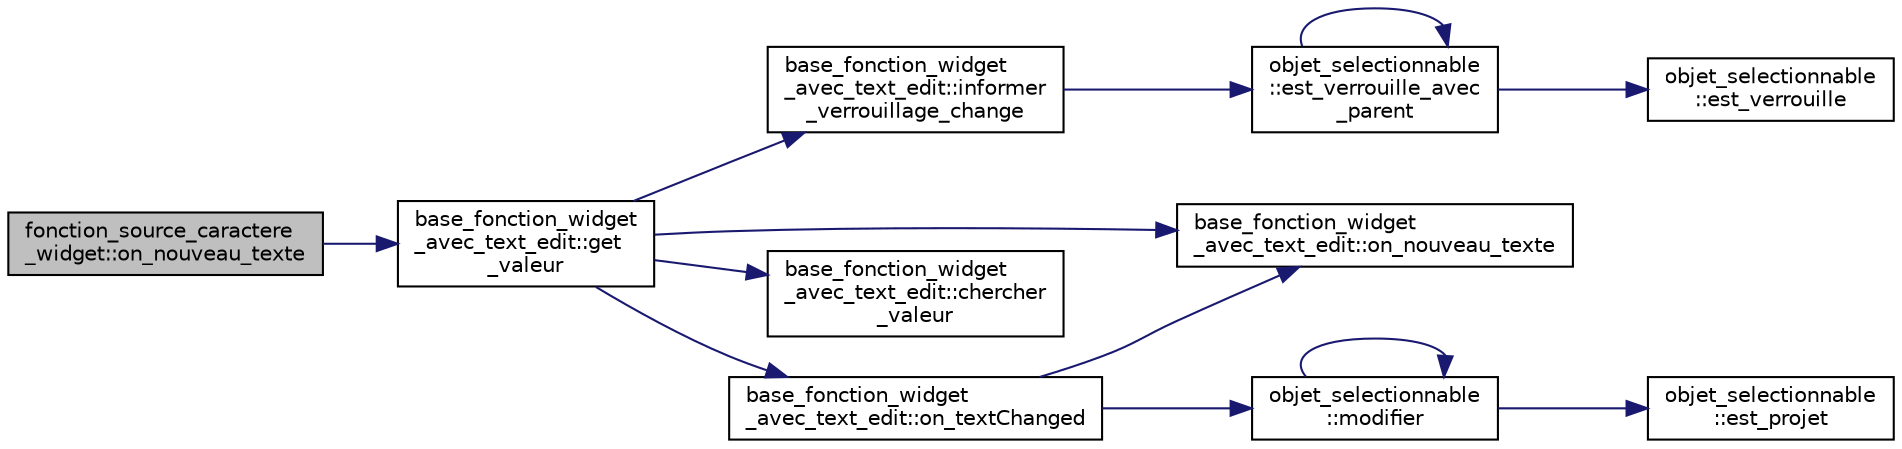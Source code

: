 digraph "fonction_source_caractere_widget::on_nouveau_texte"
{
  edge [fontname="Helvetica",fontsize="10",labelfontname="Helvetica",labelfontsize="10"];
  node [fontname="Helvetica",fontsize="10",shape=record];
  rankdir="LR";
  Node11 [label="fonction_source_caractere\l_widget::on_nouveau_texte",height=0.2,width=0.4,color="black", fillcolor="grey75", style="filled", fontcolor="black"];
  Node11 -> Node12 [color="midnightblue",fontsize="10",style="solid",fontname="Helvetica"];
  Node12 [label="base_fonction_widget\l_avec_text_edit::get\l_valeur",height=0.2,width=0.4,color="black", fillcolor="white", style="filled",URL="$classbase__fonction__widget__avec__text__edit.html#aa10d938fe609fda940b1007faff170dd"];
  Node12 -> Node13 [color="midnightblue",fontsize="10",style="solid",fontname="Helvetica"];
  Node13 [label="base_fonction_widget\l_avec_text_edit::informer\l_verrouillage_change",height=0.2,width=0.4,color="black", fillcolor="white", style="filled",URL="$classbase__fonction__widget__avec__text__edit.html#ab0e37417e61a7445e1d506b130073815"];
  Node13 -> Node14 [color="midnightblue",fontsize="10",style="solid",fontname="Helvetica"];
  Node14 [label="objet_selectionnable\l::est_verrouille_avec\l_parent",height=0.2,width=0.4,color="black", fillcolor="white", style="filled",URL="$classobjet__selectionnable.html#a001c4584a6430689f478544ec560fb7e"];
  Node14 -> Node15 [color="midnightblue",fontsize="10",style="solid",fontname="Helvetica"];
  Node15 [label="objet_selectionnable\l::est_verrouille",height=0.2,width=0.4,color="black", fillcolor="white", style="filled",URL="$classobjet__selectionnable.html#ae9c29950b9e5b582338ac659ecc3e3d6"];
  Node14 -> Node14 [color="midnightblue",fontsize="10",style="solid",fontname="Helvetica"];
  Node12 -> Node16 [color="midnightblue",fontsize="10",style="solid",fontname="Helvetica"];
  Node16 [label="base_fonction_widget\l_avec_text_edit::on_nouveau_texte",height=0.2,width=0.4,color="black", fillcolor="white", style="filled",URL="$classbase__fonction__widget__avec__text__edit.html#a37f2f6960df0c557e0bcec3d19faa78a"];
  Node12 -> Node17 [color="midnightblue",fontsize="10",style="solid",fontname="Helvetica"];
  Node17 [label="base_fonction_widget\l_avec_text_edit::chercher\l_valeur",height=0.2,width=0.4,color="black", fillcolor="white", style="filled",URL="$classbase__fonction__widget__avec__text__edit.html#a6e78aad401933c6347db01a898ddd916"];
  Node12 -> Node18 [color="midnightblue",fontsize="10",style="solid",fontname="Helvetica"];
  Node18 [label="base_fonction_widget\l_avec_text_edit::on_textChanged",height=0.2,width=0.4,color="black", fillcolor="white", style="filled",URL="$classbase__fonction__widget__avec__text__edit.html#a520b4bb9206bef484c4741223762d70f"];
  Node18 -> Node16 [color="midnightblue",fontsize="10",style="solid",fontname="Helvetica"];
  Node18 -> Node19 [color="midnightblue",fontsize="10",style="solid",fontname="Helvetica"];
  Node19 [label="objet_selectionnable\l::modifier",height=0.2,width=0.4,color="black", fillcolor="white", style="filled",URL="$classobjet__selectionnable.html#a9f76b8e89231a79c3fc840af874bd868"];
  Node19 -> Node20 [color="midnightblue",fontsize="10",style="solid",fontname="Helvetica"];
  Node20 [label="objet_selectionnable\l::est_projet",height=0.2,width=0.4,color="black", fillcolor="white", style="filled",URL="$classobjet__selectionnable.html#a49ea1a29523e46f099896477a2b43eaa"];
  Node19 -> Node19 [color="midnightblue",fontsize="10",style="solid",fontname="Helvetica"];
}
